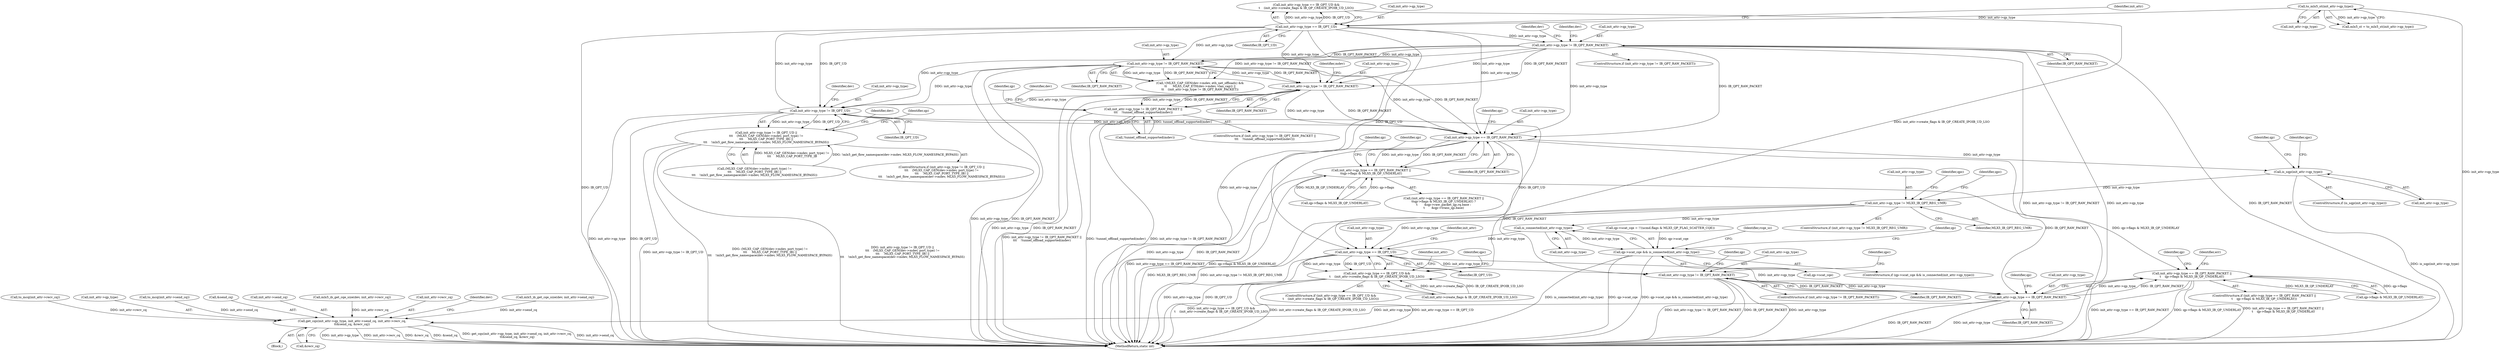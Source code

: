 digraph "0_linux_0625b4ba1a5d4703c7fb01c497bd6c156908af00@pointer" {
"1000466" [label="(Call,init_attr->qp_type != IB_QPT_RAW_PACKET)"];
"1000311" [label="(Call,init_attr->qp_type != IB_QPT_RAW_PACKET)"];
"1000281" [label="(Call,init_attr->qp_type == IB_QPT_UD)"];
"1000165" [label="(Call,to_mlx5_st(init_attr->qp_type))"];
"1000381" [label="(Call,init_attr->qp_type != IB_QPT_RAW_PACKET)"];
"1000465" [label="(Call,init_attr->qp_type != IB_QPT_RAW_PACKET ||\n\t\t\t    !tunnel_offload_supported(mdev))"];
"1000495" [label="(Call,init_attr->qp_type != IB_QPT_UD)"];
"1000494" [label="(Call,init_attr->qp_type != IB_QPT_UD ||\n\t\t\t    (MLX5_CAP_GEN(dev->mdev, port_type) !=\n\t\t\t     MLX5_CAP_PORT_TYPE_IB) ||\n\t\t\t    !mlx5_get_flow_namespace(dev->mdev, MLX5_FLOW_NAMESPACE_BYPASS))"];
"1000546" [label="(Call,init_attr->qp_type == IB_QPT_RAW_PACKET)"];
"1000545" [label="(Call,init_attr->qp_type == IB_QPT_RAW_PACKET ||\n\t\tqp->flags & MLX5_IB_QP_UNDERLAY)"];
"1001262" [label="(Call,init_attr->qp_type == IB_QPT_RAW_PACKET ||\n\t    qp->flags & MLX5_IB_QP_UNDERLAY)"];
"1000748" [label="(Call,is_sqp(init_attr->qp_type))"];
"1000776" [label="(Call,init_attr->qp_type != MLX5_IB_QPT_REG_UMR)"];
"1000858" [label="(Call,is_connected(init_attr->qp_type))"];
"1000854" [label="(Call,qp->scat_cqe && is_connected(init_attr->qp_type))"];
"1001187" [label="(Call,init_attr->qp_type == IB_QPT_UD)"];
"1001186" [label="(Call,init_attr->qp_type == IB_QPT_UD &&\n\t    (init_attr->create_flags & IB_QP_CREATE_IPOIB_UD_LSO))"];
"1001233" [label="(Call,init_attr->qp_type != IB_QPT_RAW_PACKET)"];
"1001263" [label="(Call,init_attr->qp_type == IB_QPT_RAW_PACKET)"];
"1001336" [label="(Call,get_cqs(init_attr->qp_type, init_attr->send_cq, init_attr->recv_cq,\n\t\t&send_cq, &recv_cq))"];
"1001185" [label="(ControlStructure,if (init_attr->qp_type == IB_QPT_UD &&\n\t    (init_attr->create_flags & IB_QP_CREATE_IPOIB_UD_LSO)))"];
"1000470" [label="(Identifier,IB_QPT_RAW_PACKET)"];
"1000777" [label="(Call,init_attr->qp_type)"];
"1001194" [label="(Identifier,init_attr)"];
"1000775" [label="(ControlStructure,if (init_attr->qp_type != MLX5_IB_QPT_REG_UMR))"];
"1000466" [label="(Call,init_attr->qp_type != IB_QPT_RAW_PACKET)"];
"1000866" [label="(Identifier,rcqe_sz)"];
"1000315" [label="(Identifier,IB_QPT_RAW_PACKET)"];
"1001199" [label="(Identifier,qpc)"];
"1000483" [label="(Identifier,qp)"];
"1000500" [label="(Call,(MLX5_CAP_GEN(dev->mdev, port_type) !=\n\t\t\t     MLX5_CAP_PORT_TYPE_IB) ||\n\t\t\t    !mlx5_get_flow_namespace(dev->mdev, MLX5_FLOW_NAMESPACE_BYPASS))"];
"1000495" [label="(Call,init_attr->qp_type != IB_QPT_UD)"];
"1000545" [label="(Call,init_attr->qp_type == IB_QPT_RAW_PACKET ||\n\t\tqp->flags & MLX5_IB_QP_UNDERLAY)"];
"1000464" [label="(ControlStructure,if (init_attr->qp_type != IB_QPT_RAW_PACKET ||\n\t\t\t    !tunnel_offload_supported(mdev)))"];
"1001262" [label="(Call,init_attr->qp_type == IB_QPT_RAW_PACKET ||\n\t    qp->flags & MLX5_IB_QP_UNDERLAY)"];
"1001428" [label="(MethodReturn,static int)"];
"1000312" [label="(Call,init_attr->qp_type)"];
"1001264" [label="(Call,init_attr->qp_type)"];
"1000553" [label="(Identifier,qp)"];
"1000473" [label="(Identifier,mdev)"];
"1000385" [label="(Identifier,IB_QPT_RAW_PACKET)"];
"1000285" [label="(Identifier,IB_QPT_UD)"];
"1000282" [label="(Call,init_attr->qp_type)"];
"1000867" [label="(Call,mlx5_ib_get_cqe_size(dev, init_attr->recv_cq))"];
"1000560" [label="(Identifier,qp)"];
"1000516" [label="(Identifier,dev)"];
"1000476" [label="(Identifier,dev)"];
"1000858" [label="(Call,is_connected(init_attr->qp_type))"];
"1001248" [label="(Identifier,qp)"];
"1001187" [label="(Call,init_attr->qp_type == IB_QPT_UD)"];
"1000465" [label="(Call,init_attr->qp_type != IB_QPT_RAW_PACKET ||\n\t\t\t    !tunnel_offload_supported(mdev))"];
"1001232" [label="(ControlStructure,if (init_attr->qp_type != IB_QPT_RAW_PACKET))"];
"1000311" [label="(Call,init_attr->qp_type != IB_QPT_RAW_PACKET)"];
"1000551" [label="(Call,qp->flags & MLX5_IB_QP_UNDERLAY)"];
"1000754" [label="(Identifier,qp)"];
"1000550" [label="(Identifier,IB_QPT_RAW_PACKET)"];
"1000776" [label="(Call,init_attr->qp_type != MLX5_IB_QPT_REG_UMR)"];
"1000165" [label="(Call,to_mlx5_st(init_attr->qp_type))"];
"1001188" [label="(Call,init_attr->qp_type)"];
"1000853" [label="(ControlStructure,if (qp->scat_cqe && is_connected(init_attr->qp_type)))"];
"1000499" [label="(Identifier,IB_QPT_UD)"];
"1000567" [label="(Identifier,qp)"];
"1001234" [label="(Call,init_attr->qp_type)"];
"1001192" [label="(Call,init_attr->create_flags & IB_QP_CREATE_IPOIB_UD_LSO)"];
"1001348" [label="(Call,&recv_cq)"];
"1000782" [label="(Identifier,qpc)"];
"1001343" [label="(Call,init_attr->recv_cq)"];
"1000855" [label="(Call,qp->scat_cqe)"];
"1000467" [label="(Call,init_attr->qp_type)"];
"1000747" [label="(ControlStructure,if (is_sqp(init_attr->qp_type)))"];
"1000382" [label="(Call,init_attr->qp_type)"];
"1000368" [label="(Call,!(MLX5_CAP_GEN(dev->mdev, eth_net_offloads) &&\n\t\t      MLX5_CAP_ETH(dev->mdev, vlan_cap)) ||\n\t\t    (init_attr->qp_type != IB_QPT_RAW_PACKET))"];
"1000919" [label="(Identifier,qp)"];
"1001336" [label="(Call,get_cqs(init_attr->qp_type, init_attr->send_cq, init_attr->recv_cq,\n\t\t&send_cq, &recv_cq))"];
"1000310" [label="(ControlStructure,if (init_attr->qp_type != IB_QPT_RAW_PACKET))"];
"1000859" [label="(Call,init_attr->qp_type)"];
"1000547" [label="(Call,init_attr->qp_type)"];
"1000748" [label="(Call,is_sqp(init_attr->qp_type))"];
"1001353" [label="(Identifier,dev)"];
"1000874" [label="(Call,mlx5_ib_get_cqe_size(dev, init_attr->send_cq))"];
"1001279" [label="(Identifier,qp)"];
"1001186" [label="(Call,init_attr->qp_type == IB_QPT_UD &&\n\t    (init_attr->create_flags & IB_QP_CREATE_IPOIB_UD_LSO))"];
"1000493" [label="(ControlStructure,if (init_attr->qp_type != IB_QPT_UD ||\n\t\t\t    (MLX5_CAP_GEN(dev->mdev, port_type) !=\n\t\t\t     MLX5_CAP_PORT_TYPE_IB) ||\n\t\t\t    !mlx5_get_flow_namespace(dev->mdev, MLX5_FLOW_NAMESPACE_BYPASS)))"];
"1000288" [label="(Identifier,init_attr)"];
"1001304" [label="(Identifier,err)"];
"1000446" [label="(Call,qp->scat_cqe = !!(ucmd.flags & MLX5_QP_FLAG_SCATTER_CQE))"];
"1000166" [label="(Call,init_attr->qp_type)"];
"1000504" [label="(Identifier,dev)"];
"1000494" [label="(Call,init_attr->qp_type != IB_QPT_UD ||\n\t\t\t    (MLX5_CAP_GEN(dev->mdev, port_type) !=\n\t\t\t     MLX5_CAP_PORT_TYPE_IB) ||\n\t\t\t    !mlx5_get_flow_namespace(dev->mdev, MLX5_FLOW_NAMESPACE_BYPASS))"];
"1000749" [label="(Call,init_attr->qp_type)"];
"1001159" [label="(Call,to_mcq(init_attr->recv_cq))"];
"1001337" [label="(Call,init_attr->qp_type)"];
"1001261" [label="(ControlStructure,if (init_attr->qp_type == IB_QPT_RAW_PACKET ||\n\t    qp->flags & MLX5_IB_QP_UNDERLAY))"];
"1000381" [label="(Call,init_attr->qp_type != IB_QPT_RAW_PACKET)"];
"1001267" [label="(Identifier,IB_QPT_RAW_PACKET)"];
"1000328" [label="(Identifier,dev)"];
"1000780" [label="(Identifier,MLX5_IB_QPT_REG_UMR)"];
"1000854" [label="(Call,qp->scat_cqe && is_connected(init_attr->qp_type))"];
"1001143" [label="(Call,to_mcq(init_attr->send_cq))"];
"1000471" [label="(Call,!tunnel_offload_supported(mdev))"];
"1000163" [label="(Call,mlx5_st = to_mlx5_st(init_attr->qp_type))"];
"1000281" [label="(Call,init_attr->qp_type == IB_QPT_UD)"];
"1001237" [label="(Identifier,IB_QPT_RAW_PACKET)"];
"1000496" [label="(Call,init_attr->qp_type)"];
"1000318" [label="(Identifier,dev)"];
"1000796" [label="(Identifier,qpc)"];
"1001346" [label="(Call,&send_cq)"];
"1001263" [label="(Call,init_attr->qp_type == IB_QPT_RAW_PACKET)"];
"1000280" [label="(Call,init_attr->qp_type == IB_QPT_UD &&\n\t    (init_attr->create_flags & IB_QP_CREATE_IPOIB_UD_LSO))"];
"1000546" [label="(Call,init_attr->qp_type == IB_QPT_RAW_PACKET)"];
"1001233" [label="(Call,init_attr->qp_type != IB_QPT_RAW_PACKET)"];
"1001191" [label="(Identifier,IB_QPT_UD)"];
"1000760" [label="(Identifier,qpc)"];
"1000523" [label="(Identifier,qp)"];
"1001268" [label="(Call,qp->flags & MLX5_IB_QP_UNDERLAY)"];
"1000544" [label="(Call,(init_attr->qp_type == IB_QPT_RAW_PACKET ||\n\t\tqp->flags & MLX5_IB_QP_UNDERLAY) ?\n\t       &qp->raw_packet_qp.rq.base :\n\t       &qp->trans_qp.base)"];
"1001211" [label="(Identifier,init_attr)"];
"1001340" [label="(Call,init_attr->send_cq)"];
"1000111" [label="(Block,)"];
"1001270" [label="(Identifier,qp)"];
"1001240" [label="(Identifier,qpc)"];
"1000466" -> "1000465"  [label="AST: "];
"1000466" -> "1000470"  [label="CFG: "];
"1000467" -> "1000466"  [label="AST: "];
"1000470" -> "1000466"  [label="AST: "];
"1000473" -> "1000466"  [label="CFG: "];
"1000465" -> "1000466"  [label="CFG: "];
"1000466" -> "1001428"  [label="DDG: init_attr->qp_type"];
"1000466" -> "1001428"  [label="DDG: IB_QPT_RAW_PACKET"];
"1000466" -> "1000465"  [label="DDG: init_attr->qp_type"];
"1000466" -> "1000465"  [label="DDG: IB_QPT_RAW_PACKET"];
"1000311" -> "1000466"  [label="DDG: init_attr->qp_type"];
"1000311" -> "1000466"  [label="DDG: IB_QPT_RAW_PACKET"];
"1000281" -> "1000466"  [label="DDG: init_attr->qp_type"];
"1000381" -> "1000466"  [label="DDG: init_attr->qp_type"];
"1000381" -> "1000466"  [label="DDG: IB_QPT_RAW_PACKET"];
"1000466" -> "1000495"  [label="DDG: init_attr->qp_type"];
"1000466" -> "1000546"  [label="DDG: init_attr->qp_type"];
"1000466" -> "1000546"  [label="DDG: IB_QPT_RAW_PACKET"];
"1000311" -> "1000310"  [label="AST: "];
"1000311" -> "1000315"  [label="CFG: "];
"1000312" -> "1000311"  [label="AST: "];
"1000315" -> "1000311"  [label="AST: "];
"1000318" -> "1000311"  [label="CFG: "];
"1000328" -> "1000311"  [label="CFG: "];
"1000311" -> "1001428"  [label="DDG: init_attr->qp_type"];
"1000311" -> "1001428"  [label="DDG: IB_QPT_RAW_PACKET"];
"1000311" -> "1001428"  [label="DDG: init_attr->qp_type != IB_QPT_RAW_PACKET"];
"1000281" -> "1000311"  [label="DDG: init_attr->qp_type"];
"1000311" -> "1000368"  [label="DDG: init_attr->qp_type != IB_QPT_RAW_PACKET"];
"1000311" -> "1000381"  [label="DDG: init_attr->qp_type"];
"1000311" -> "1000381"  [label="DDG: IB_QPT_RAW_PACKET"];
"1000311" -> "1000495"  [label="DDG: init_attr->qp_type"];
"1000311" -> "1000546"  [label="DDG: init_attr->qp_type"];
"1000311" -> "1000546"  [label="DDG: IB_QPT_RAW_PACKET"];
"1000281" -> "1000280"  [label="AST: "];
"1000281" -> "1000285"  [label="CFG: "];
"1000282" -> "1000281"  [label="AST: "];
"1000285" -> "1000281"  [label="AST: "];
"1000288" -> "1000281"  [label="CFG: "];
"1000280" -> "1000281"  [label="CFG: "];
"1000281" -> "1001428"  [label="DDG: IB_QPT_UD"];
"1000281" -> "1001428"  [label="DDG: init_attr->qp_type"];
"1000281" -> "1000280"  [label="DDG: init_attr->qp_type"];
"1000281" -> "1000280"  [label="DDG: IB_QPT_UD"];
"1000165" -> "1000281"  [label="DDG: init_attr->qp_type"];
"1000281" -> "1000381"  [label="DDG: init_attr->qp_type"];
"1000281" -> "1000495"  [label="DDG: init_attr->qp_type"];
"1000281" -> "1000495"  [label="DDG: IB_QPT_UD"];
"1000281" -> "1000546"  [label="DDG: init_attr->qp_type"];
"1000281" -> "1001187"  [label="DDG: IB_QPT_UD"];
"1000165" -> "1000163"  [label="AST: "];
"1000165" -> "1000166"  [label="CFG: "];
"1000166" -> "1000165"  [label="AST: "];
"1000163" -> "1000165"  [label="CFG: "];
"1000165" -> "1001428"  [label="DDG: init_attr->qp_type"];
"1000165" -> "1000163"  [label="DDG: init_attr->qp_type"];
"1000381" -> "1000368"  [label="AST: "];
"1000381" -> "1000385"  [label="CFG: "];
"1000382" -> "1000381"  [label="AST: "];
"1000385" -> "1000381"  [label="AST: "];
"1000368" -> "1000381"  [label="CFG: "];
"1000381" -> "1001428"  [label="DDG: init_attr->qp_type"];
"1000381" -> "1001428"  [label="DDG: IB_QPT_RAW_PACKET"];
"1000381" -> "1000368"  [label="DDG: init_attr->qp_type"];
"1000381" -> "1000368"  [label="DDG: IB_QPT_RAW_PACKET"];
"1000381" -> "1000495"  [label="DDG: init_attr->qp_type"];
"1000381" -> "1000546"  [label="DDG: init_attr->qp_type"];
"1000381" -> "1000546"  [label="DDG: IB_QPT_RAW_PACKET"];
"1000465" -> "1000464"  [label="AST: "];
"1000465" -> "1000471"  [label="CFG: "];
"1000471" -> "1000465"  [label="AST: "];
"1000476" -> "1000465"  [label="CFG: "];
"1000483" -> "1000465"  [label="CFG: "];
"1000465" -> "1001428"  [label="DDG: init_attr->qp_type != IB_QPT_RAW_PACKET ||\n\t\t\t    !tunnel_offload_supported(mdev)"];
"1000465" -> "1001428"  [label="DDG: !tunnel_offload_supported(mdev)"];
"1000465" -> "1001428"  [label="DDG: init_attr->qp_type != IB_QPT_RAW_PACKET"];
"1000471" -> "1000465"  [label="DDG: tunnel_offload_supported(mdev)"];
"1000495" -> "1000494"  [label="AST: "];
"1000495" -> "1000499"  [label="CFG: "];
"1000496" -> "1000495"  [label="AST: "];
"1000499" -> "1000495"  [label="AST: "];
"1000504" -> "1000495"  [label="CFG: "];
"1000494" -> "1000495"  [label="CFG: "];
"1000495" -> "1001428"  [label="DDG: init_attr->qp_type"];
"1000495" -> "1001428"  [label="DDG: IB_QPT_UD"];
"1000495" -> "1000494"  [label="DDG: init_attr->qp_type"];
"1000495" -> "1000494"  [label="DDG: IB_QPT_UD"];
"1000495" -> "1000546"  [label="DDG: init_attr->qp_type"];
"1000495" -> "1001187"  [label="DDG: IB_QPT_UD"];
"1000494" -> "1000493"  [label="AST: "];
"1000494" -> "1000500"  [label="CFG: "];
"1000500" -> "1000494"  [label="AST: "];
"1000516" -> "1000494"  [label="CFG: "];
"1000523" -> "1000494"  [label="CFG: "];
"1000494" -> "1001428"  [label="DDG: init_attr->qp_type != IB_QPT_UD ||\n\t\t\t    (MLX5_CAP_GEN(dev->mdev, port_type) !=\n\t\t\t     MLX5_CAP_PORT_TYPE_IB) ||\n\t\t\t    !mlx5_get_flow_namespace(dev->mdev, MLX5_FLOW_NAMESPACE_BYPASS)"];
"1000494" -> "1001428"  [label="DDG: init_attr->qp_type != IB_QPT_UD"];
"1000494" -> "1001428"  [label="DDG: (MLX5_CAP_GEN(dev->mdev, port_type) !=\n\t\t\t     MLX5_CAP_PORT_TYPE_IB) ||\n\t\t\t    !mlx5_get_flow_namespace(dev->mdev, MLX5_FLOW_NAMESPACE_BYPASS)"];
"1000500" -> "1000494"  [label="DDG: MLX5_CAP_GEN(dev->mdev, port_type) !=\n\t\t\t     MLX5_CAP_PORT_TYPE_IB"];
"1000500" -> "1000494"  [label="DDG: !mlx5_get_flow_namespace(dev->mdev, MLX5_FLOW_NAMESPACE_BYPASS)"];
"1000546" -> "1000545"  [label="AST: "];
"1000546" -> "1000550"  [label="CFG: "];
"1000547" -> "1000546"  [label="AST: "];
"1000550" -> "1000546"  [label="AST: "];
"1000553" -> "1000546"  [label="CFG: "];
"1000545" -> "1000546"  [label="CFG: "];
"1000546" -> "1001428"  [label="DDG: IB_QPT_RAW_PACKET"];
"1000546" -> "1001428"  [label="DDG: init_attr->qp_type"];
"1000546" -> "1000545"  [label="DDG: init_attr->qp_type"];
"1000546" -> "1000545"  [label="DDG: IB_QPT_RAW_PACKET"];
"1000546" -> "1000748"  [label="DDG: init_attr->qp_type"];
"1000546" -> "1001233"  [label="DDG: IB_QPT_RAW_PACKET"];
"1000546" -> "1001263"  [label="DDG: IB_QPT_RAW_PACKET"];
"1000545" -> "1000544"  [label="AST: "];
"1000545" -> "1000551"  [label="CFG: "];
"1000551" -> "1000545"  [label="AST: "];
"1000560" -> "1000545"  [label="CFG: "];
"1000567" -> "1000545"  [label="CFG: "];
"1000545" -> "1001428"  [label="DDG: init_attr->qp_type == IB_QPT_RAW_PACKET"];
"1000545" -> "1001428"  [label="DDG: qp->flags & MLX5_IB_QP_UNDERLAY"];
"1000551" -> "1000545"  [label="DDG: qp->flags"];
"1000551" -> "1000545"  [label="DDG: MLX5_IB_QP_UNDERLAY"];
"1000545" -> "1001262"  [label="DDG: qp->flags & MLX5_IB_QP_UNDERLAY"];
"1001262" -> "1001261"  [label="AST: "];
"1001262" -> "1001263"  [label="CFG: "];
"1001262" -> "1001268"  [label="CFG: "];
"1001263" -> "1001262"  [label="AST: "];
"1001268" -> "1001262"  [label="AST: "];
"1001279" -> "1001262"  [label="CFG: "];
"1001304" -> "1001262"  [label="CFG: "];
"1001262" -> "1001428"  [label="DDG: qp->flags & MLX5_IB_QP_UNDERLAY"];
"1001262" -> "1001428"  [label="DDG: init_attr->qp_type == IB_QPT_RAW_PACKET ||\n\t    qp->flags & MLX5_IB_QP_UNDERLAY"];
"1001262" -> "1001428"  [label="DDG: init_attr->qp_type == IB_QPT_RAW_PACKET"];
"1001263" -> "1001262"  [label="DDG: init_attr->qp_type"];
"1001263" -> "1001262"  [label="DDG: IB_QPT_RAW_PACKET"];
"1001268" -> "1001262"  [label="DDG: qp->flags"];
"1001268" -> "1001262"  [label="DDG: MLX5_IB_QP_UNDERLAY"];
"1000748" -> "1000747"  [label="AST: "];
"1000748" -> "1000749"  [label="CFG: "];
"1000749" -> "1000748"  [label="AST: "];
"1000754" -> "1000748"  [label="CFG: "];
"1000760" -> "1000748"  [label="CFG: "];
"1000748" -> "1001428"  [label="DDG: is_sqp(init_attr->qp_type)"];
"1000748" -> "1000776"  [label="DDG: init_attr->qp_type"];
"1000776" -> "1000775"  [label="AST: "];
"1000776" -> "1000780"  [label="CFG: "];
"1000777" -> "1000776"  [label="AST: "];
"1000780" -> "1000776"  [label="AST: "];
"1000782" -> "1000776"  [label="CFG: "];
"1000796" -> "1000776"  [label="CFG: "];
"1000776" -> "1001428"  [label="DDG: MLX5_IB_QPT_REG_UMR"];
"1000776" -> "1001428"  [label="DDG: init_attr->qp_type != MLX5_IB_QPT_REG_UMR"];
"1000776" -> "1000858"  [label="DDG: init_attr->qp_type"];
"1000776" -> "1001187"  [label="DDG: init_attr->qp_type"];
"1000858" -> "1000854"  [label="AST: "];
"1000858" -> "1000859"  [label="CFG: "];
"1000859" -> "1000858"  [label="AST: "];
"1000854" -> "1000858"  [label="CFG: "];
"1000858" -> "1000854"  [label="DDG: init_attr->qp_type"];
"1000858" -> "1001187"  [label="DDG: init_attr->qp_type"];
"1000854" -> "1000853"  [label="AST: "];
"1000854" -> "1000855"  [label="CFG: "];
"1000855" -> "1000854"  [label="AST: "];
"1000866" -> "1000854"  [label="CFG: "];
"1000919" -> "1000854"  [label="CFG: "];
"1000854" -> "1001428"  [label="DDG: is_connected(init_attr->qp_type)"];
"1000854" -> "1001428"  [label="DDG: qp->scat_cqe"];
"1000854" -> "1001428"  [label="DDG: qp->scat_cqe && is_connected(init_attr->qp_type)"];
"1000446" -> "1000854"  [label="DDG: qp->scat_cqe"];
"1001187" -> "1001186"  [label="AST: "];
"1001187" -> "1001191"  [label="CFG: "];
"1001188" -> "1001187"  [label="AST: "];
"1001191" -> "1001187"  [label="AST: "];
"1001194" -> "1001187"  [label="CFG: "];
"1001186" -> "1001187"  [label="CFG: "];
"1001187" -> "1001428"  [label="DDG: init_attr->qp_type"];
"1001187" -> "1001428"  [label="DDG: IB_QPT_UD"];
"1001187" -> "1001186"  [label="DDG: init_attr->qp_type"];
"1001187" -> "1001186"  [label="DDG: IB_QPT_UD"];
"1001187" -> "1001233"  [label="DDG: init_attr->qp_type"];
"1001187" -> "1001263"  [label="DDG: init_attr->qp_type"];
"1001186" -> "1001185"  [label="AST: "];
"1001186" -> "1001192"  [label="CFG: "];
"1001192" -> "1001186"  [label="AST: "];
"1001199" -> "1001186"  [label="CFG: "];
"1001211" -> "1001186"  [label="CFG: "];
"1001186" -> "1001428"  [label="DDG: init_attr->qp_type == IB_QPT_UD &&\n\t    (init_attr->create_flags & IB_QP_CREATE_IPOIB_UD_LSO)"];
"1001186" -> "1001428"  [label="DDG: init_attr->create_flags & IB_QP_CREATE_IPOIB_UD_LSO"];
"1001186" -> "1001428"  [label="DDG: init_attr->qp_type == IB_QPT_UD"];
"1000280" -> "1001186"  [label="DDG: init_attr->create_flags & IB_QP_CREATE_IPOIB_UD_LSO"];
"1001192" -> "1001186"  [label="DDG: init_attr->create_flags"];
"1001192" -> "1001186"  [label="DDG: IB_QP_CREATE_IPOIB_UD_LSO"];
"1001233" -> "1001232"  [label="AST: "];
"1001233" -> "1001237"  [label="CFG: "];
"1001234" -> "1001233"  [label="AST: "];
"1001237" -> "1001233"  [label="AST: "];
"1001240" -> "1001233"  [label="CFG: "];
"1001248" -> "1001233"  [label="CFG: "];
"1001233" -> "1001428"  [label="DDG: init_attr->qp_type != IB_QPT_RAW_PACKET"];
"1001233" -> "1001428"  [label="DDG: IB_QPT_RAW_PACKET"];
"1001233" -> "1001428"  [label="DDG: init_attr->qp_type"];
"1001233" -> "1001263"  [label="DDG: init_attr->qp_type"];
"1001233" -> "1001263"  [label="DDG: IB_QPT_RAW_PACKET"];
"1001263" -> "1001267"  [label="CFG: "];
"1001264" -> "1001263"  [label="AST: "];
"1001267" -> "1001263"  [label="AST: "];
"1001270" -> "1001263"  [label="CFG: "];
"1001263" -> "1001428"  [label="DDG: IB_QPT_RAW_PACKET"];
"1001263" -> "1001428"  [label="DDG: init_attr->qp_type"];
"1001263" -> "1001336"  [label="DDG: init_attr->qp_type"];
"1001336" -> "1000111"  [label="AST: "];
"1001336" -> "1001348"  [label="CFG: "];
"1001337" -> "1001336"  [label="AST: "];
"1001340" -> "1001336"  [label="AST: "];
"1001343" -> "1001336"  [label="AST: "];
"1001346" -> "1001336"  [label="AST: "];
"1001348" -> "1001336"  [label="AST: "];
"1001353" -> "1001336"  [label="CFG: "];
"1001336" -> "1001428"  [label="DDG: init_attr->qp_type"];
"1001336" -> "1001428"  [label="DDG: init_attr->recv_cq"];
"1001336" -> "1001428"  [label="DDG: &recv_cq"];
"1001336" -> "1001428"  [label="DDG: &send_cq"];
"1001336" -> "1001428"  [label="DDG: get_cqs(init_attr->qp_type, init_attr->send_cq, init_attr->recv_cq,\n\t\t&send_cq, &recv_cq)"];
"1001336" -> "1001428"  [label="DDG: init_attr->send_cq"];
"1000874" -> "1001336"  [label="DDG: init_attr->send_cq"];
"1001143" -> "1001336"  [label="DDG: init_attr->send_cq"];
"1001159" -> "1001336"  [label="DDG: init_attr->recv_cq"];
"1000867" -> "1001336"  [label="DDG: init_attr->recv_cq"];
}
